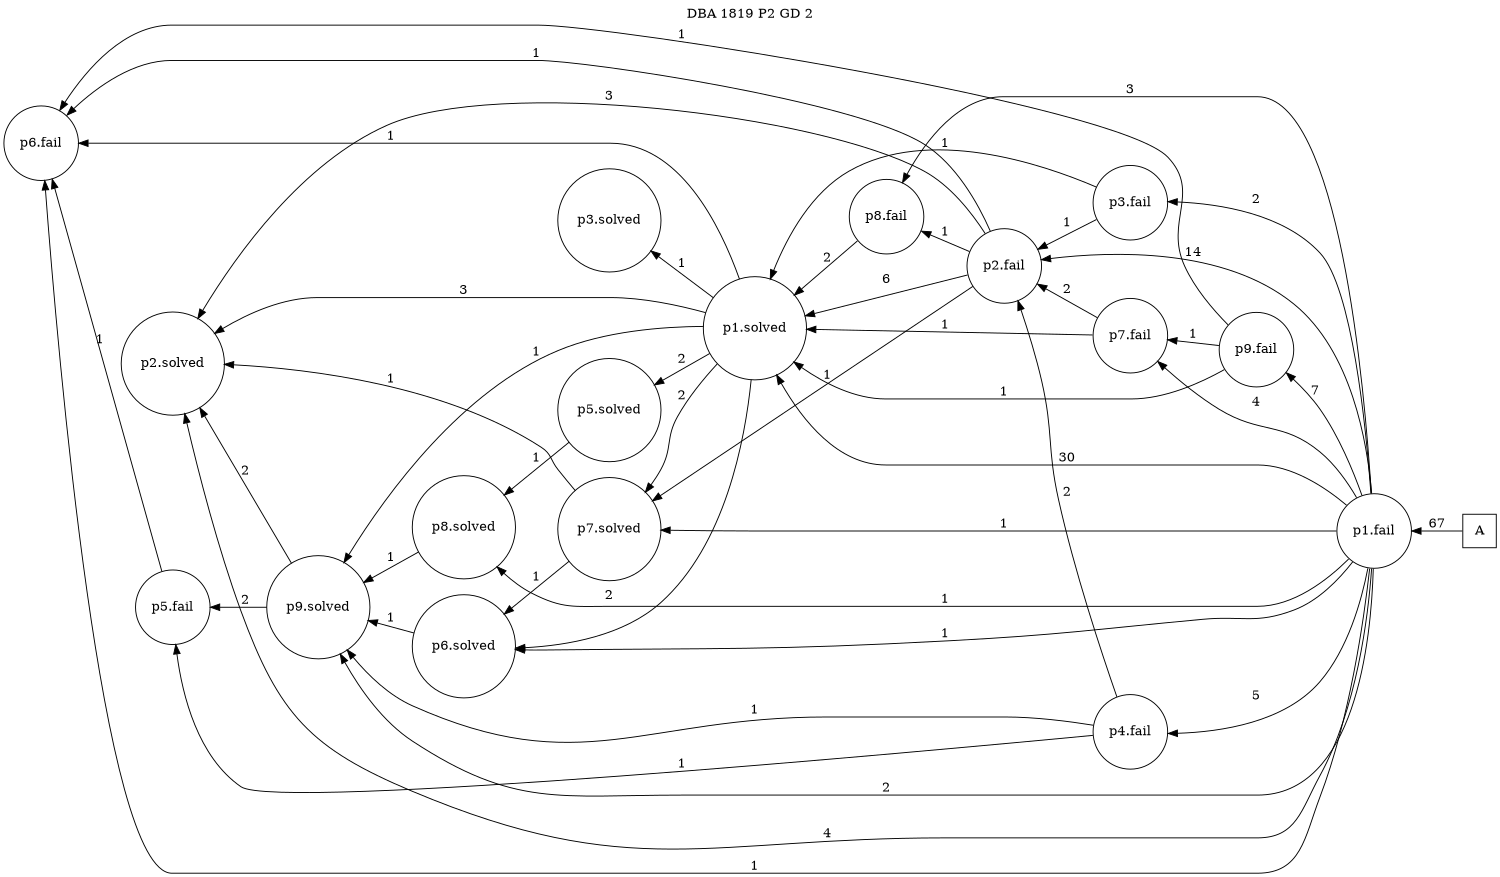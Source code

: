 digraph DBA_1819_P2_GD_2 {
labelloc="tl"
label= " DBA 1819 P2 GD 2 "
rankdir="RL";
graph [ size=" 10 , 10 !"]

"A" [shape="square" label="A"]
"p1.fail" [shape="circle" label="p1.fail"]
"p4.fail" [shape="circle" label="p4.fail"]
"p2.fail" [shape="circle" label="p2.fail"]
"p9.fail" [shape="circle" label="p9.fail"]
"p7.fail" [shape="circle" label="p7.fail"]
"p1.solved" [shape="circle" label="p1.solved"]
"p2.solved" [shape="circle" label="p2.solved"]
"p7.solved" [shape="circle" label="p7.solved"]
"p6.fail" [shape="circle" label="p6.fail"]
"p3.fail" [shape="circle" label="p3.fail"]
"p6.solved" [shape="circle" label="p6.solved"]
"p5.solved" [shape="circle" label="p5.solved"]
"p8.fail" [shape="circle" label="p8.fail"]
"p5.fail" [shape="circle" label="p5.fail"]
"p9.solved" [shape="circle" label="p9.solved"]
"p8.solved" [shape="circle" label="p8.solved"]
"p3.solved" [shape="circle" label="p3.solved"]
"A" -> "p1.fail" [ label=67]
"p1.fail" -> "p4.fail" [ label=5]
"p1.fail" -> "p2.fail" [ label=14]
"p1.fail" -> "p9.fail" [ label=7]
"p1.fail" -> "p7.fail" [ label=4]
"p1.fail" -> "p1.solved" [ label=30]
"p1.fail" -> "p2.solved" [ label=4]
"p1.fail" -> "p7.solved" [ label=1]
"p1.fail" -> "p6.fail" [ label=1]
"p1.fail" -> "p3.fail" [ label=2]
"p1.fail" -> "p6.solved" [ label=1]
"p1.fail" -> "p8.fail" [ label=3]
"p1.fail" -> "p9.solved" [ label=2]
"p1.fail" -> "p8.solved" [ label=1]
"p4.fail" -> "p2.fail" [ label=2]
"p4.fail" -> "p5.fail" [ label=1]
"p4.fail" -> "p9.solved" [ label=1]
"p2.fail" -> "p1.solved" [ label=6]
"p2.fail" -> "p2.solved" [ label=3]
"p2.fail" -> "p7.solved" [ label=1]
"p2.fail" -> "p6.fail" [ label=1]
"p2.fail" -> "p8.fail" [ label=1]
"p9.fail" -> "p7.fail" [ label=1]
"p9.fail" -> "p1.solved" [ label=1]
"p9.fail" -> "p6.fail" [ label=1]
"p7.fail" -> "p2.fail" [ label=2]
"p7.fail" -> "p1.solved" [ label=1]
"p1.solved" -> "p2.solved" [ label=3]
"p1.solved" -> "p7.solved" [ label=2]
"p1.solved" -> "p6.fail" [ label=1]
"p1.solved" -> "p6.solved" [ label=2]
"p1.solved" -> "p5.solved" [ label=2]
"p1.solved" -> "p9.solved" [ label=1]
"p1.solved" -> "p3.solved" [ label=1]
"p7.solved" -> "p2.solved" [ label=1]
"p7.solved" -> "p6.solved" [ label=1]
"p3.fail" -> "p2.fail" [ label=1]
"p3.fail" -> "p1.solved" [ label=1]
"p6.solved" -> "p9.solved" [ label=1]
"p5.solved" -> "p8.solved" [ label=1]
"p8.fail" -> "p1.solved" [ label=2]
"p5.fail" -> "p6.fail" [ label=1]
"p9.solved" -> "p2.solved" [ label=2]
"p9.solved" -> "p5.fail" [ label=2]
"p8.solved" -> "p9.solved" [ label=1]
}
